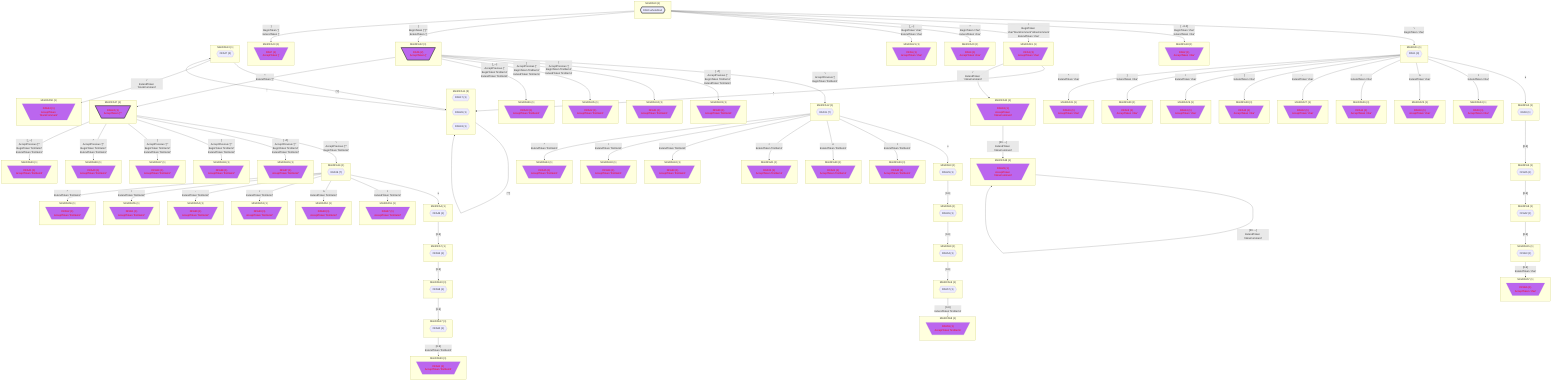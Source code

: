 flowchart
classDef c0001 color:#FF0000;
classDef c0010 stroke-dasharray: 10 10;
classDef c0011 stroke-dasharray: 10 10,color:#FF0000;
classDef c0100 fill:#BB66EE;
classDef c0101 fill:#BB66EE,color:#FF0000;
classDef c0110 fill:#BB66EE,stroke-dasharray: 10 10;
classDef c0111 fill:#BB66EE,stroke-dasharray: 10 10,color:#FF0000;
classDef c1000 stroke:#333,stroke-width:4px;
classDef c1001 stroke:#333,stroke-width:4px,color:#FF0000;
classDef c1010 stroke:#333,stroke-width:4px,stroke-dasharray: 10 10;
classDef c1011 stroke:#333,stroke-width:4px,stroke-dasharray: 10 10,color:#FF0000;
classDef c1100 stroke:#333,stroke-width:4px,fill:#BB66EE;
classDef c1101 stroke:#333,stroke-width:4px,fill:#BB66EE,color:#FF0000;
classDef c1110 stroke:#333,stroke-width:4px,fill:#BB66EE,stroke-dasharray: 10 10;
classDef c1111 stroke:#333,stroke-width:4px,fill:#BB66EE,stroke-dasharray: 10 10,color:#FF0000;
subgraph MiniDFA0_-1511606937["MiniDFA0 {1}"]
DFA0_959717059_0{{"DFA0 wholeStart"}}
class DFA0_959717059_0 c1000;
end
class MiniDFA0_-1511606937 c1000;
subgraph MiniDFA1_928821900["MiniDFA1 {1}"]
DFA1_1108858292_1{{"DFA1 {9}"}}
end
subgraph MiniDFA18_695223713["MiniDFA18 {1}"]
DFA2_-1682253378_2[\"DFA2 {1}
AcceptToken 'char'"/]
class DFA2_-1682253378_2 c0101;
end
class MiniDFA18_695223713 c0101;
subgraph MiniDFA19_1638225134["MiniDFA19 {1}"]
DFA3_1901332768_3[\"DFA3 {3}
AcceptToken 'char'"/]
class DFA3_1901332768_3 c0101;
end
class MiniDFA19_1638225134 c0101;
subgraph MiniDFA20_1086171722["MiniDFA20 {1}"]
DFA4_-783341220_4[\"DFA4 {1}
AcceptToken 'char'"/]
class DFA4_-783341220_4 c0101;
end
class MiniDFA20_1086171722 c0101;
subgraph MiniDFA21_-840854781["MiniDFA21 {1}"]
DFA5_-1289131532_5[\"DFA5 {1}
AcceptToken 'char'"/]
class DFA5_-1289131532_5 c0101;
end
class MiniDFA21_-840854781 c0101;
subgraph MiniDFA22_-789683293["MiniDFA22 {1}"]
DFA6_-618929247_6[\"DFA6 {2}
AcceptToken '['"/]
class DFA6_-618929247_6 c1101;
end
class MiniDFA22_-789683293 c1101;
subgraph MiniDFA23_-1539532783["MiniDFA23 {1}"]
DFA7_-1961732557_7[\"DFA7 {1}
AcceptToken ']'"/]
class DFA7_-1961732557_7 c0101;
end
class MiniDFA23_-1539532783 c0101;
subgraph MiniDFA2_-528271078["MiniDFA2 {1}"]
DFA8_1569233356_8{{"DFA8 {1}"}}
end
subgraph MiniDFA24_1900661343["MiniDFA24 {1}"]
DFA9_-1344796577_9[\"DFA9 {1}
AcceptToken 'char'"/]
class DFA9_-1344796577_9 c0101;
end
class MiniDFA24_1900661343 c0101;
subgraph MiniDFA25_274056698["MiniDFA25 {1}"]
DFA10_2034109769_10[\"DFA10 {1}
AcceptToken 'char'"/]
class DFA10_2034109769_10 c0101;
end
class MiniDFA25_274056698 c0101;
subgraph MiniDFA26_842265739["MiniDFA26 {1}"]
DFA11_1608650861_11[\"DFA11 {1}
AcceptToken 'char'"/]
class DFA11_1608650861_11 c0101;
end
class MiniDFA26_842265739 c0101;
subgraph MiniDFA27_-678579426["MiniDFA27 {1}"]
DFA12_1146874116_12[\"DFA12 {1}
AcceptToken 'char'"/]
class DFA12_1146874116_12 c0101;
end
class MiniDFA27_-678579426 c0101;
subgraph MiniDFA28_-919092941["MiniDFA28 {1}"]
DFA13_1999389059_13[\"DFA13 {1}
AcceptToken 'char'"/]
class DFA13_1999389059_13 c0101;
end
class MiniDFA28_-919092941 c0101;
subgraph MiniDFA29_-1732484616["MiniDFA29 {1}"]
DFA14_307894127_14[\"DFA14 {1}
AcceptToken 'char'"/]
class DFA14_307894127_14 c0101;
end
class MiniDFA29_-1732484616 c0101;
subgraph MiniDFA30_1923459326["MiniDFA30 {1}"]
DFA15_849971840_15[\"DFA15 {1}
AcceptToken 'char'"/]
class DFA15_849971840_15 c0101;
end
class MiniDFA30_1923459326 c0101;
subgraph MiniDFA31_-1020973830["MiniDFA31 {1}"]
DFA16_1913010798_16[\"DFA16 {1}
AcceptToken 'char'"/]
class DFA16_1913010798_16 c0101;
end
class MiniDFA31_-1020973830 c0101;
subgraph MiniDFA11_1928273863["MiniDFA11 {3}"]
DFA17_1590941627_17{{"DFA17 {1}"}}
DFA26_12329540_18{{"DFA26 {1}"}}
DFA43_-749309628_19{{"DFA43 {1}"}}
end
subgraph MiniDFA32_-884742192["MiniDFA32 {1}"]
DFA18_1658321644_20[\"DFA18 {1}
AcceptToken 'inlineComment'"/]
class DFA18_1658321644_20 c0101;
end
class MiniDFA32_-884742192 c0101;
subgraph MiniDFA12_-1586440930["MiniDFA12 {1}"]
DFA19_1320486412_21{{"DFA19 {7}"}}
end
subgraph MiniDFA33_1638846289["MiniDFA33 {1}"]
DFA20_485462897_22[\"DFA20 {1}
AcceptToken 'firstItem1'"/]
class DFA20_485462897_22 c0101;
end
class MiniDFA33_1638846289 c0101;
subgraph MiniDFA34_735615519["MiniDFA34 {1}"]
DFA21_992789378_23[\"DFA21 {1}
AcceptToken 'firstItem1'"/]
class DFA21_992789378_23 c0101;
end
class MiniDFA34_735615519 c0101;
subgraph MiniDFA35_-960754399["MiniDFA35 {1}"]
DFA22_-805790856_24[\"DFA22 {1}
AcceptToken 'firstItem1'"/]
class DFA22_-805790856_24 c0101;
end
class MiniDFA35_-960754399 c0101;
subgraph MiniDFA36_-1388926702["MiniDFA36 {1}"]
DFA23_-1072474476_25[\"DFA23 {1}
AcceptToken 'firstItem1'"/]
class DFA23_-1072474476_25 c0101;
end
class MiniDFA36_-1388926702 c0101;
subgraph MiniDFA37_1668393521["MiniDFA37 {1}"]
DFA24_-463280789_26[\"DFA24 {1}
AcceptToken '[^'"/]
class DFA24_-463280789_26 c1101;
end
class MiniDFA37_1668393521 c1101;
subgraph MiniDFA5_-418848687["MiniDFA5 {1}"]
DFA25_1756501868_27{{"DFA25 {1}"}}
end
subgraph MiniDFA13_-58615332["MiniDFA13 {1}"]
DFA27_747149639_28{{"DFA27 {2}"}}
end
subgraph MiniDFA38_-2007412343["MiniDFA38 {1}"]
DFA28_-1765574440_29[\"DFA28 {1}
AcceptToken 'inlineComment'"/]
class DFA28_-1765574440_29 c0101;
end
class MiniDFA38_-2007412343 c0101;
subgraph MiniDFA3_1920001639["MiniDFA3 {1}"]
DFA29_-1646634684_30{{"DFA29 {1}"}}
end
subgraph MiniDFA39_-1413402411["MiniDFA39 {1}"]
DFA30_-878426081_31[\"DFA30 {1}
AcceptToken 'firstItem1'"/]
class DFA30_-878426081_31 c0101;
end
class MiniDFA39_-1413402411 c0101;
subgraph MiniDFA40_1274647712["MiniDFA40 {1}"]
DFA31_480366072_32[\"DFA31 {1}
AcceptToken 'firstItem1'"/]
class DFA31_480366072_32 c0101;
end
class MiniDFA40_1274647712 c0101;
subgraph MiniDFA41_648126257["MiniDFA41 {1}"]
DFA32_-310690225_33[\"DFA32 {1}
AcceptToken 'firstItem1'"/]
class DFA32_-310690225_33 c0101;
end
class MiniDFA41_648126257 c0101;
subgraph MiniDFA42_699688471["MiniDFA42 {1}"]
DFA33_2143711214_34[\"DFA33 {1}
AcceptToken 'firstItem1'"/]
class DFA33_2143711214_34 c0101;
end
class MiniDFA42_699688471 c0101;
subgraph MiniDFA43_2069189802["MiniDFA43 {1}"]
DFA34_-817145312_35[\"DFA34 {1}
AcceptToken 'firstItem1'"/]
class DFA34_-817145312_35 c0101;
end
class MiniDFA43_2069189802 c0101;
subgraph MiniDFA44_-1534768809["MiniDFA44 {1}"]
DFA35_-765141552_36[\"DFA35 {1}
AcceptToken 'firstItem1'"/]
class DFA35_-765141552_36 c0101;
end
class MiniDFA44_-1534768809 c0101;
subgraph MiniDFA14_-1072034541["MiniDFA14 {1}"]
DFA36_179686296_37{{"DFA36 {7}"}}
end
subgraph MiniDFA45_602225456["MiniDFA45 {1}"]
DFA37_-1055837632_38[\"DFA37 {1}
AcceptToken 'firstItem2'"/]
class DFA37_-1055837632_38 c0101;
end
class MiniDFA45_602225456 c0101;
subgraph MiniDFA46_-1754287716["MiniDFA46 {1}"]
DFA38_858719256_39[\"DFA38 {1}
AcceptToken 'firstItem2'"/]
class DFA38_858719256_39 c0101;
end
class MiniDFA46_-1754287716 c0101;
subgraph MiniDFA47_1524168998["MiniDFA47 {1}"]
DFA39_-1097942182_40[\"DFA39 {1}
AcceptToken 'firstItem2'"/]
class DFA39_-1097942182_40 c0101;
end
class MiniDFA47_1524168998 c0101;
subgraph MiniDFA48_49247994["MiniDFA48 {1}"]
DFA40_1969019325_41[\"DFA40 {1}
AcceptToken 'firstItem2'"/]
class DFA40_1969019325_41 c0101;
end
class MiniDFA48_49247994 c0101;
subgraph MiniDFA49_-1082548369["MiniDFA49 {1}"]
DFA41_-683148455_42[\"DFA41 {1}
AcceptToken 'firstItem2'"/]
class DFA41_-683148455_42 c0101;
end
class MiniDFA49_-1082548369 c0101;
subgraph MiniDFA8_-1837822121["MiniDFA8 {1}"]
DFA42_-2119505283_43{{"DFA42 {1}"}}
end
subgraph MiniDFA50_737786748["MiniDFA50 {1}"]
DFA44_-985280593_44[\"DFA44 {1}
AcceptToken 'blockComment'"/]
class DFA44_-985280593_44 c0101;
end
class MiniDFA50_737786748 c0101;
subgraph MiniDFA6_-1439188881["MiniDFA6 {1}"]
DFA45_-1520087334_45{{"DFA45 {1}"}}
end
subgraph MiniDFA4_647489505["MiniDFA4 {1}"]
DFA46_1586969767_46{{"DFA46 {1}"}}
end
subgraph MiniDFA51_1418159902["MiniDFA51 {1}"]
DFA47_37479767_47[\"DFA47 {1}
AcceptToken 'firstItem2'"/]
class DFA47_37479767_47 c0101;
end
class MiniDFA51_1418159902 c0101;
subgraph MiniDFA52_1734609358["MiniDFA52 {1}"]
DFA48_-1494279640_48[\"DFA48 {1}
AcceptToken 'firstItem2'"/]
class DFA48_-1494279640_48 c0101;
end
class MiniDFA52_1734609358 c0101;
subgraph MiniDFA53_1678115819["MiniDFA53 {1}"]
DFA49_-1099556351_49[\"DFA49 {1}
AcceptToken 'firstItem2'"/]
class DFA49_-1099556351_49 c0101;
end
class MiniDFA53_1678115819 c0101;
subgraph MiniDFA54_717060595["MiniDFA54 {1}"]
DFA50_-1561269722_50[\"DFA50 {1}
AcceptToken 'firstItem2'"/]
class DFA50_-1561269722_50 c0101;
end
class MiniDFA54_717060595 c0101;
subgraph MiniDFA55_1411981931["MiniDFA55 {1}"]
DFA51_804655689_51[\"DFA51 {1}
AcceptToken 'firstItem2'"/]
class DFA51_804655689_51 c0101;
end
class MiniDFA55_1411981931 c0101;
subgraph MiniDFA56_-2086715468["MiniDFA56 {1}"]
DFA52_-1738388977_52[\"DFA52 {1}
AcceptToken 'firstItem2'"/]
class DFA52_-1738388977_52 c0101;
end
class MiniDFA56_-2086715468 c0101;
subgraph MiniDFA15_-326530136["MiniDFA15 {1}"]
DFA53_701415575_53{{"DFA53 {1}"}}
end
subgraph MiniDFA9_-2037670625["MiniDFA9 {1}"]
DFA54_891763813_54{{"DFA54 {1}"}}
end
subgraph MiniDFA7_-981845464["MiniDFA7 {1}"]
DFA55_-703828649_55{{"DFA55 {1}"}}
end
subgraph MiniDFA57_-1805133534["MiniDFA57 {1}"]
DFA56_624096528_56[\"DFA56 {1}
AcceptToken 'char'"/]
class DFA56_624096528_56 c0101;
end
class MiniDFA57_-1805133534 c0101;
subgraph MiniDFA16_-885742503["MiniDFA16 {1}"]
DFA57_-1468880640_57{{"DFA57 {1}"}}
end
subgraph MiniDFA10_673082317["MiniDFA10 {1}"]
DFA58_-180427778_58{{"DFA58 {1}"}}
end
subgraph MiniDFA58_-1129008417["MiniDFA58 {1}"]
DFA59_-574655011_59[\"DFA59 {1}
AcceptToken 'firstItem1'"/]
class DFA59_-574655011_59 c0101;
end
class MiniDFA58_-1129008417 c0101;
subgraph MiniDFA17_1445658353["MiniDFA17 {1}"]
DFA60_1044473259_60{{"DFA60 {1}"}}
end
subgraph MiniDFA59_1217907974["MiniDFA59 {1}"]
DFA61_690348051_61[\"DFA61 {1}
AcceptToken 'firstItem2'"/]
class DFA61_690348051_61 c0101;
end
class MiniDFA59_1217907974 c0101;
MiniDFA0_-1511606937 -->|"#92;
BeginToken 'char'"|MiniDFA1_928821900
MiniDFA0_-1511606937 -->|"[#32;-.0-Z]
BeginToken 'char'
ExtendToken 'char'"|MiniDFA18_695223713
MiniDFA0_-1511606937 -->|"/
BeginToken 'char''blockComment''inlineComment'
ExtendToken 'char'"|MiniDFA19_1638225134
MiniDFA0_-1511606937 -->|"^
BeginToken 'char'
ExtendToken 'char'"|MiniDFA20_1086171722
MiniDFA0_-1511606937 -->|"[_-~]
BeginToken 'char'
ExtendToken 'char'"|MiniDFA21_-840854781
MiniDFA0_-1511606937 -->|"[
BeginToken '[''[^'
ExtendToken '['"|MiniDFA22_-789683293
MiniDFA0_-1511606937 -->|"]
BeginToken ']'
ExtendToken ']'"|MiniDFA23_-1539532783
MiniDFA1_928821900 -->|"u"|MiniDFA2_-528271078
MiniDFA1_928821900 -->|"t
ExtendToken 'char'"|MiniDFA24_1900661343
MiniDFA1_928821900 -->|"n
ExtendToken 'char'"|MiniDFA25_274056698
MiniDFA1_928821900 -->|"r
ExtendToken 'char'"|MiniDFA26_842265739
MiniDFA1_928821900 -->|"-
ExtendToken 'char'"|MiniDFA27_-678579426
MiniDFA1_928821900 -->|"[
ExtendToken 'char'"|MiniDFA28_-919092941
MiniDFA1_928821900 -->|"#92;
ExtendToken 'char'"|MiniDFA29_-1732484616
MiniDFA1_928821900 -->|"]
ExtendToken 'char'"|MiniDFA30_1923459326
MiniDFA1_928821900 -->|"^
ExtendToken 'char'"|MiniDFA31_-1020973830
MiniDFA19_1638225134 -->|"*"|MiniDFA11_1928273863
MiniDFA19_1638225134 -->|"/
ExtendToken 'inlineComment'"|MiniDFA32_-884742192
MiniDFA22_-789683293 -->|"#92;
AcceptPrevious '['
BeginToken 'firstItem1'"|MiniDFA12_-1586440930
MiniDFA22_-789683293 -->|"[#32;-Z]
AcceptPrevious '['
BeginToken 'firstItem1'
ExtendToken 'firstItem1'"|MiniDFA33_1638846289
MiniDFA22_-789683293 -->|"[
AcceptPrevious '['
BeginToken 'firstItem1'
ExtendToken 'firstItem1'"|MiniDFA34_735615519
MiniDFA22_-789683293 -->|"]
AcceptPrevious '['
BeginToken 'firstItem1'
ExtendToken 'firstItem1'"|MiniDFA35_-960754399
MiniDFA22_-789683293 -->|"[_-~]
AcceptPrevious '['
BeginToken 'firstItem1'
ExtendToken 'firstItem1'"|MiniDFA36_-1388926702
MiniDFA22_-789683293 -->|"^
ExtendToken '[^'"|MiniDFA37_1668393521
MiniDFA2_-528271078 -->|"[0-9]"|MiniDFA5_-418848687
MiniDFA11_1928273863 -->|"[^*]"|MiniDFA11_1928273863
MiniDFA11_1928273863 -->|"*"|MiniDFA13_-58615332
MiniDFA32_-884742192 -->|"[#92;t#92;r#32;-~]
ExtendToken 'inlineComment'"|MiniDFA38_-2007412343
MiniDFA12_-1586440930 -->|"u"|MiniDFA3_1920001639
MiniDFA12_-1586440930 -->|"t
ExtendToken 'firstItem1'"|MiniDFA39_-1413402411
MiniDFA12_-1586440930 -->|"n
ExtendToken 'firstItem1'"|MiniDFA40_1274647712
MiniDFA12_-1586440930 -->|"r
ExtendToken 'firstItem1'"|MiniDFA41_648126257
MiniDFA12_-1586440930 -->|"-
ExtendToken 'firstItem1'"|MiniDFA42_699688471
MiniDFA12_-1586440930 -->|"#92;
ExtendToken 'firstItem1'"|MiniDFA43_2069189802
MiniDFA12_-1586440930 -->|"^
ExtendToken 'firstItem1'"|MiniDFA44_-1534768809
MiniDFA37_1668393521 -->|"#92;
AcceptPrevious '[^'
BeginToken 'firstItem2'"|MiniDFA14_-1072034541
MiniDFA37_1668393521 -->|"[#32;-Z]
AcceptPrevious '[^'
BeginToken 'firstItem2'
ExtendToken 'firstItem2'"|MiniDFA45_602225456
MiniDFA37_1668393521 -->|"[
AcceptPrevious '[^'
BeginToken 'firstItem2'
ExtendToken 'firstItem2'"|MiniDFA46_-1754287716
MiniDFA37_1668393521 -->|"]
AcceptPrevious '[^'
BeginToken 'firstItem2'
ExtendToken 'firstItem2'"|MiniDFA47_1524168998
MiniDFA37_1668393521 -->|"^
AcceptPrevious '[^'
BeginToken 'firstItem2'
ExtendToken 'firstItem2'"|MiniDFA48_49247994
MiniDFA37_1668393521 -->|"[_-~]
AcceptPrevious '[^'
BeginToken 'firstItem2'
ExtendToken 'firstItem2'"|MiniDFA49_-1082548369
MiniDFA5_-418848687 -->|"[0-9]"|MiniDFA8_-1837822121
MiniDFA13_-58615332 -->|"[^/]"|MiniDFA11_1928273863
MiniDFA13_-58615332 -->|"/
ExtendToken 'blockComment'"|MiniDFA50_737786748
MiniDFA38_-2007412343 -->|"[#92;t#92;r#32;-~]
ExtendToken 'inlineComment'"|MiniDFA38_-2007412343
MiniDFA3_1920001639 -->|"[0-9]"|MiniDFA6_-1439188881
MiniDFA14_-1072034541 -->|"u"|MiniDFA4_647489505
MiniDFA14_-1072034541 -->|"t
ExtendToken 'firstItem2'"|MiniDFA51_1418159902
MiniDFA14_-1072034541 -->|"n
ExtendToken 'firstItem2'"|MiniDFA52_1734609358
MiniDFA14_-1072034541 -->|"r
ExtendToken 'firstItem2'"|MiniDFA53_1678115819
MiniDFA14_-1072034541 -->|"-
ExtendToken 'firstItem2'"|MiniDFA54_717060595
MiniDFA14_-1072034541 -->|"#92;
ExtendToken 'firstItem2'"|MiniDFA55_1411981931
MiniDFA14_-1072034541 -->|"^
ExtendToken 'firstItem2'"|MiniDFA56_-2086715468
MiniDFA8_-1837822121 -->|"[0-9]"|MiniDFA15_-326530136
MiniDFA6_-1439188881 -->|"[0-9]"|MiniDFA9_-2037670625
MiniDFA4_647489505 -->|"[0-9]"|MiniDFA7_-981845464
MiniDFA15_-326530136 -->|"[0-9]
ExtendToken 'char'"|MiniDFA57_-1805133534
MiniDFA9_-2037670625 -->|"[0-9]"|MiniDFA16_-885742503
MiniDFA7_-981845464 -->|"[0-9]"|MiniDFA10_673082317
MiniDFA16_-885742503 -->|"[0-9]
ExtendToken 'firstItem1'"|MiniDFA58_-1129008417
MiniDFA10_673082317 -->|"[0-9]"|MiniDFA17_1445658353
MiniDFA17_1445658353 -->|"[0-9]
ExtendToken 'firstItem2'"|MiniDFA59_1217907974